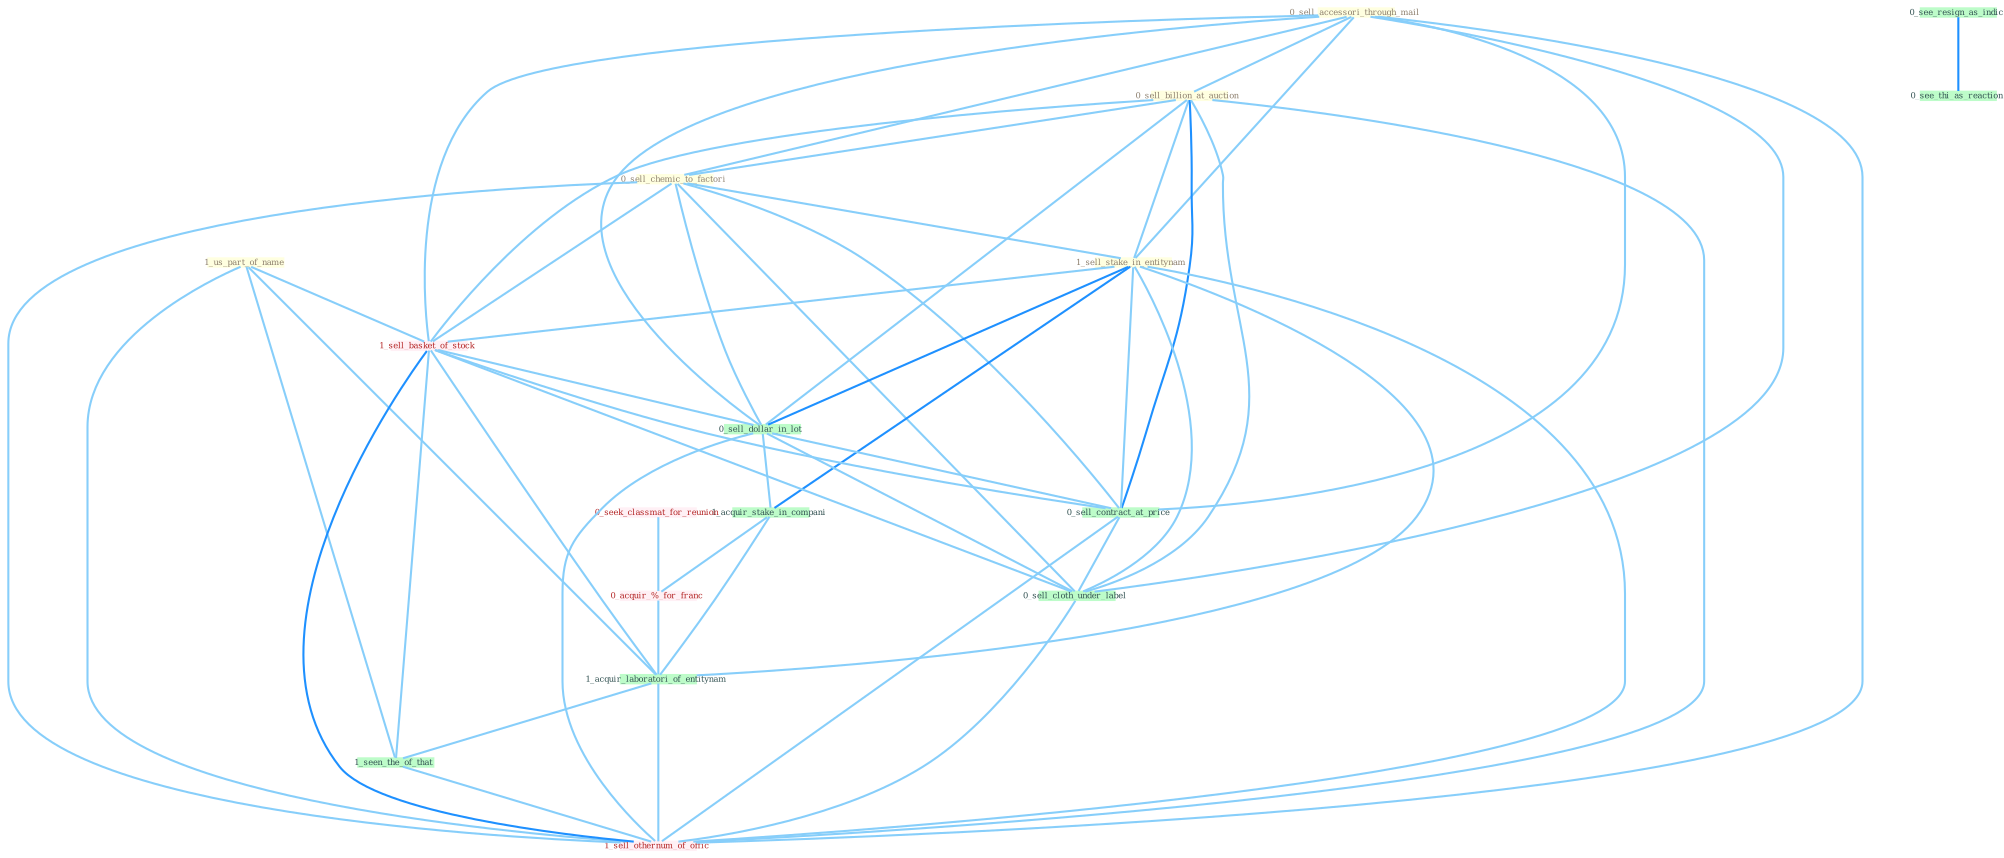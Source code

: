 Graph G{ 
    node
    [shape=polygon,style=filled,width=.5,height=.06,color="#BDFCC9",fixedsize=true,fontsize=4,
    fontcolor="#2f4f4f"];
    {node
    [color="#ffffe0", fontcolor="#8b7d6b"] "1_us_part_of_name " "0_sell_accessori_through_mail " "0_sell_billion_at_auction " "0_sell_chemic_to_factori " "1_sell_stake_in_entitynam "}
{node [color="#fff0f5", fontcolor="#b22222"] "0_seek_classmat_for_reunion " "1_sell_basket_of_stock " "0_acquir_%_for_franc " "1_sell_othernum_of_offic "}
edge [color="#B0E2FF"];

	"1_us_part_of_name " -- "1_sell_basket_of_stock " [w="1", color="#87cefa" ];
	"1_us_part_of_name " -- "1_acquir_laboratori_of_entitynam " [w="1", color="#87cefa" ];
	"1_us_part_of_name " -- "1_seen_the_of_that " [w="1", color="#87cefa" ];
	"1_us_part_of_name " -- "1_sell_othernum_of_offic " [w="1", color="#87cefa" ];
	"0_sell_accessori_through_mail " -- "0_sell_billion_at_auction " [w="1", color="#87cefa" ];
	"0_sell_accessori_through_mail " -- "0_sell_chemic_to_factori " [w="1", color="#87cefa" ];
	"0_sell_accessori_through_mail " -- "1_sell_stake_in_entitynam " [w="1", color="#87cefa" ];
	"0_sell_accessori_through_mail " -- "1_sell_basket_of_stock " [w="1", color="#87cefa" ];
	"0_sell_accessori_through_mail " -- "0_sell_dollar_in_lot " [w="1", color="#87cefa" ];
	"0_sell_accessori_through_mail " -- "0_sell_contract_at_price " [w="1", color="#87cefa" ];
	"0_sell_accessori_through_mail " -- "0_sell_cloth_under_label " [w="1", color="#87cefa" ];
	"0_sell_accessori_through_mail " -- "1_sell_othernum_of_offic " [w="1", color="#87cefa" ];
	"0_sell_billion_at_auction " -- "0_sell_chemic_to_factori " [w="1", color="#87cefa" ];
	"0_sell_billion_at_auction " -- "1_sell_stake_in_entitynam " [w="1", color="#87cefa" ];
	"0_sell_billion_at_auction " -- "1_sell_basket_of_stock " [w="1", color="#87cefa" ];
	"0_sell_billion_at_auction " -- "0_sell_dollar_in_lot " [w="1", color="#87cefa" ];
	"0_sell_billion_at_auction " -- "0_sell_contract_at_price " [w="2", color="#1e90ff" , len=0.8];
	"0_sell_billion_at_auction " -- "0_sell_cloth_under_label " [w="1", color="#87cefa" ];
	"0_sell_billion_at_auction " -- "1_sell_othernum_of_offic " [w="1", color="#87cefa" ];
	"0_sell_chemic_to_factori " -- "1_sell_stake_in_entitynam " [w="1", color="#87cefa" ];
	"0_sell_chemic_to_factori " -- "1_sell_basket_of_stock " [w="1", color="#87cefa" ];
	"0_sell_chemic_to_factori " -- "0_sell_dollar_in_lot " [w="1", color="#87cefa" ];
	"0_sell_chemic_to_factori " -- "0_sell_contract_at_price " [w="1", color="#87cefa" ];
	"0_sell_chemic_to_factori " -- "0_sell_cloth_under_label " [w="1", color="#87cefa" ];
	"0_sell_chemic_to_factori " -- "1_sell_othernum_of_offic " [w="1", color="#87cefa" ];
	"1_sell_stake_in_entitynam " -- "1_sell_basket_of_stock " [w="1", color="#87cefa" ];
	"1_sell_stake_in_entitynam " -- "0_sell_dollar_in_lot " [w="2", color="#1e90ff" , len=0.8];
	"1_sell_stake_in_entitynam " -- "1_acquir_stake_in_compani " [w="2", color="#1e90ff" , len=0.8];
	"1_sell_stake_in_entitynam " -- "0_sell_contract_at_price " [w="1", color="#87cefa" ];
	"1_sell_stake_in_entitynam " -- "1_acquir_laboratori_of_entitynam " [w="1", color="#87cefa" ];
	"1_sell_stake_in_entitynam " -- "0_sell_cloth_under_label " [w="1", color="#87cefa" ];
	"1_sell_stake_in_entitynam " -- "1_sell_othernum_of_offic " [w="1", color="#87cefa" ];
	"0_seek_classmat_for_reunion " -- "0_acquir_%_for_franc " [w="1", color="#87cefa" ];
	"1_sell_basket_of_stock " -- "0_sell_dollar_in_lot " [w="1", color="#87cefa" ];
	"1_sell_basket_of_stock " -- "0_sell_contract_at_price " [w="1", color="#87cefa" ];
	"1_sell_basket_of_stock " -- "1_acquir_laboratori_of_entitynam " [w="1", color="#87cefa" ];
	"1_sell_basket_of_stock " -- "0_sell_cloth_under_label " [w="1", color="#87cefa" ];
	"1_sell_basket_of_stock " -- "1_seen_the_of_that " [w="1", color="#87cefa" ];
	"1_sell_basket_of_stock " -- "1_sell_othernum_of_offic " [w="2", color="#1e90ff" , len=0.8];
	"0_sell_dollar_in_lot " -- "1_acquir_stake_in_compani " [w="1", color="#87cefa" ];
	"0_sell_dollar_in_lot " -- "0_sell_contract_at_price " [w="1", color="#87cefa" ];
	"0_sell_dollar_in_lot " -- "0_sell_cloth_under_label " [w="1", color="#87cefa" ];
	"0_sell_dollar_in_lot " -- "1_sell_othernum_of_offic " [w="1", color="#87cefa" ];
	"0_see_resign_as_indic " -- "0_see_thi_as_reaction " [w="2", color="#1e90ff" , len=0.8];
	"1_acquir_stake_in_compani " -- "0_acquir_%_for_franc " [w="1", color="#87cefa" ];
	"1_acquir_stake_in_compani " -- "1_acquir_laboratori_of_entitynam " [w="1", color="#87cefa" ];
	"0_acquir_%_for_franc " -- "1_acquir_laboratori_of_entitynam " [w="1", color="#87cefa" ];
	"0_sell_contract_at_price " -- "0_sell_cloth_under_label " [w="1", color="#87cefa" ];
	"0_sell_contract_at_price " -- "1_sell_othernum_of_offic " [w="1", color="#87cefa" ];
	"1_acquir_laboratori_of_entitynam " -- "1_seen_the_of_that " [w="1", color="#87cefa" ];
	"1_acquir_laboratori_of_entitynam " -- "1_sell_othernum_of_offic " [w="1", color="#87cefa" ];
	"0_sell_cloth_under_label " -- "1_sell_othernum_of_offic " [w="1", color="#87cefa" ];
	"1_seen_the_of_that " -- "1_sell_othernum_of_offic " [w="1", color="#87cefa" ];
}